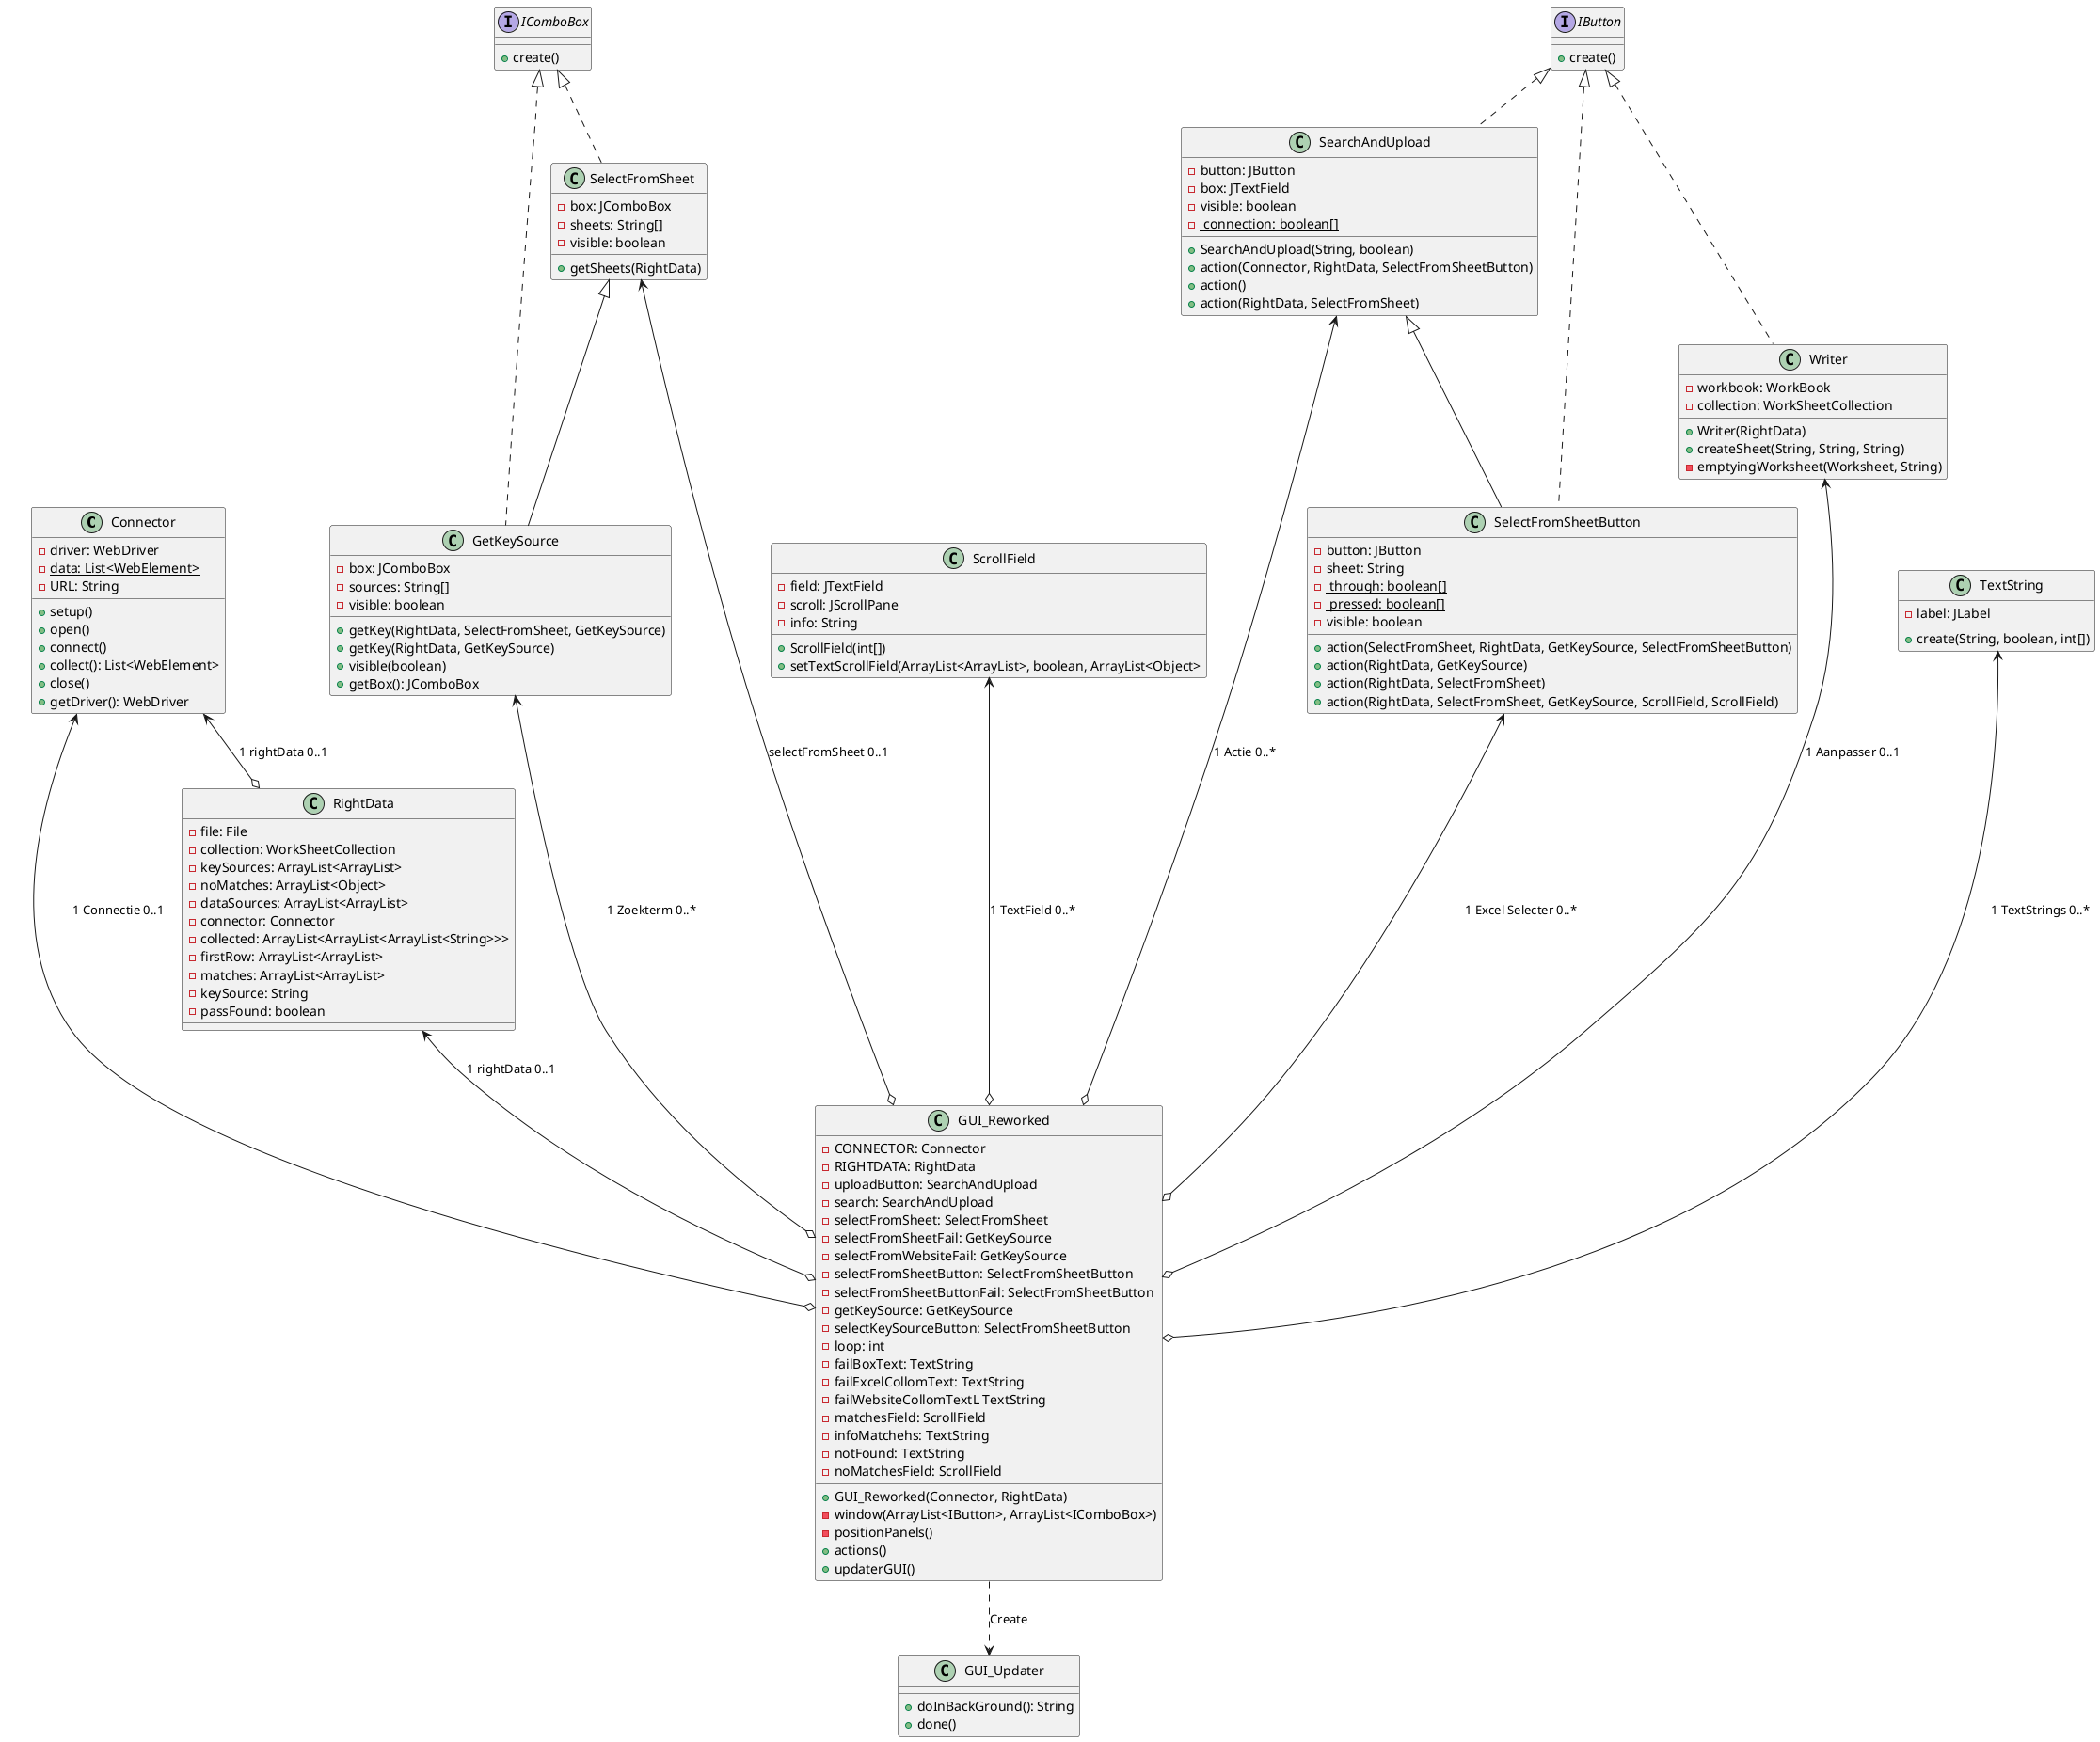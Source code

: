 @startuml
'skinparam linetype ortho
class Connector{
- driver: WebDriver
- <u>data: List<WebElement>
- URL: String

+ setup()
+ open()
+ connect()
+ collect(): List<WebElement>
+ close()
+ getDriver(): WebDriver
}

class GetKeySource{
- box: JComboBox
- sources: String[]
- visible: boolean

+ getKey(RightData, SelectFromSheet, GetKeySource)
+ getKey(RightData, GetKeySource)
+ visible(boolean)
+ getBox(): JComboBox
}

class GUI_Reworked{
- CONNECTOR: Connector
- RIGHTDATA: RightData
- uploadButton: SearchAndUpload
- search: SearchAndUpload
- selectFromSheet: SelectFromSheet
- selectFromSheetFail: GetKeySource
- selectFromWebsiteFail: GetKeySource
- selectFromSheetButton: SelectFromSheetButton
- selectFromSheetButtonFail: SelectFromSheetButton
- getKeySource: GetKeySource
- selectKeySourceButton: SelectFromSheetButton
- loop: int
- failBoxText: TextString
- failExcelCollomText: TextString
- failWebsiteCollomTextL TextString
- matchesField: ScrollField
- infoMatchehs: TextString
- notFound: TextString
- noMatchesField: ScrollField

+ GUI_Reworked(Connector, RightData)
- window(ArrayList<IButton>, ArrayList<IComboBox>)
- positionPanels()
+ actions()
+ updaterGUI()

}

class GUI_Updater{
+ doInBackGround(): String
+ done()
}

interface IButton{
+ create()
}

interface IComboBox{
+ create()
}

class RightData{
- file: File
- collection: WorkSheetCollection
- keySources: ArrayList<ArrayList>
- noMatches: ArrayList<Object>
- dataSources: ArrayList<ArrayList>
- connector: Connector
- collected: ArrayList<ArrayList<ArrayList<String>>>
- firstRow: ArrayList<ArrayList>
- matches: ArrayList<ArrayList>
- keySource: String
- passFound: boolean
}

class ScrollField{
- field: JTextField
- scroll: JScrollPane
- info: String

+ ScrollField(int[])
+ setTextScrollField(ArrayList<ArrayList>, boolean, ArrayList<Object>
}

class SearchAndUpload{
- button: JButton
- box: JTextField
- visible: boolean
- <u> connection: boolean[]

+ SearchAndUpload(String, boolean)
+ action(Connector, RightData, SelectFromSheetButton)
+ action()
+ action(RightData, SelectFromSheet)
}

class SelectFromSheet{
- box: JComboBox
- sheets: String[]
- visible: boolean

+ getSheets(RightData)

}

class SelectFromSheetButton{
- button: JButton
- sheet: String
- <u> through: boolean[]
- <u> pressed: boolean[]
- visible: boolean

+ action(SelectFromSheet, RightData, GetKeySource, SelectFromSheetButton)
+ action(RightData, GetKeySource)
+ action(RightData, SelectFromSheet)
+ action(RightData, SelectFromSheet, GetKeySource, ScrollField, ScrollField)
}

class TextString{
- label: JLabel

+ create(String, boolean, int[])
}

class Writer{
- workbook: WorkBook
- collection: WorkSheetCollection

+ Writer(RightData)
+ createSheet(String, String, String)
- emptyingWorksheet(Worksheet, String)
}

SelectFromSheet <|-- GetKeySource
IComboBox <|.. GetKeySource
GUI_Reworked ..> GUI_Updater: Create

RightData <--o GUI_Reworked: 1 rightData 0..1
Connector <--o GUI_Reworked: 1 Connectie 0..1
SearchAndUpload <---o GUI_Reworked: 1 Actie 0..*
SelectFromSheet <---o GUI_Reworked: selectFromSheet 0..1
GetKeySource <---o GUI_Reworked: 1 Zoekterm 0..*
SelectFromSheetButton <---o GUI_Reworked: 1 Excel Selecter 0..*
TextString <---o GUI_Reworked: 1 TextStrings 0..*
ScrollField <---o GUI_Reworked: 1 TextField 0..*
Writer <---o GUI_Reworked: 1 Aanpasser 0..1

Connector <--o RightData: 1 rightData 0..1

IButton <|.. SearchAndUpload
IButton <|.. SelectFromSheetButton
IButton <|.. Writer

IComboBox <|.. SelectFromSheet

SearchAndUpload <|-- SelectFromSheetButton



@enduml
